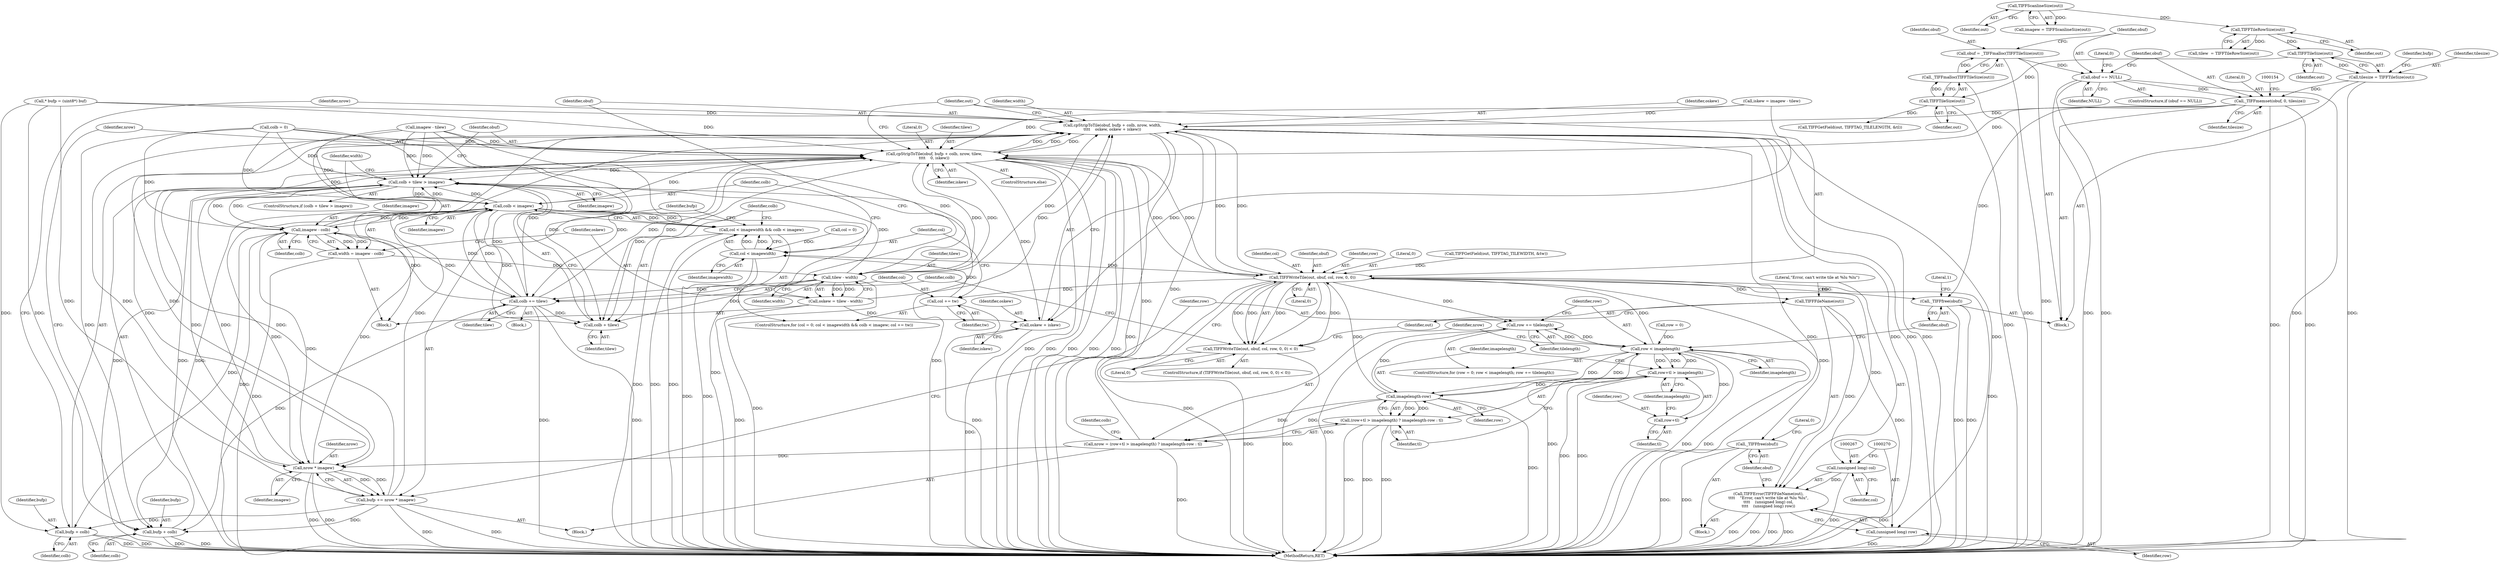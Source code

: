 digraph "0_libtiff_5ad9d8016fbb60109302d558f7edb2cb2a3bb8e3_0@API" {
"1000149" [label="(Call,_TIFFmemset(obuf, 0, tilesize))"];
"1000144" [label="(Call,obuf == NULL)"];
"1000138" [label="(Call,obuf = _TIFFmalloc(TIFFTileSize(out)))"];
"1000140" [label="(Call,_TIFFmalloc(TIFFTileSize(out)))"];
"1000141" [label="(Call,TIFFTileSize(out))"];
"1000123" [label="(Call,TIFFTileSize(out))"];
"1000112" [label="(Call,TIFFTileRowSize(out))"];
"1000107" [label="(Call,TIFFScanlineSize(out))"];
"1000121" [label="(Call,tilesize = TIFFTileSize(out))"];
"1000230" [label="(Call,cpStripToTile(obuf, bufp + colb, nrow, width,\n\t\t\t\t    oskew, oskew + iskew))"];
"1000242" [label="(Call,cpStripToTile(obuf, bufp + colb, nrow, tilew,\n\t\t\t\t    0, iskew))"];
"1000212" [label="(Call,colb + tilew > imagew)"];
"1000204" [label="(Call,colb < imagew)"];
"1000200" [label="(Call,col < imagewidth && colb < imagew)"];
"1000213" [label="(Call,colb + tilew)"];
"1000221" [label="(Call,imagew - colb)"];
"1000219" [label="(Call,width = imagew - colb)"];
"1000227" [label="(Call,tilew - width)"];
"1000225" [label="(Call,oskew = tilew - width)"];
"1000238" [label="(Call,oskew + iskew)"];
"1000276" [label="(Call,colb += tilew)"];
"1000244" [label="(Call,bufp + colb)"];
"1000232" [label="(Call,bufp + colb)"];
"1000281" [label="(Call,nrow * imagew)"];
"1000279" [label="(Call,bufp += nrow * imagew)"];
"1000253" [label="(Call,TIFFWriteTile(out, obuf, col, row, 0, 0))"];
"1000174" [label="(Call,row += tilelength)"];
"1000171" [label="(Call,row < imagelength)"];
"1000182" [label="(Call,row+tl > imagelength)"];
"1000187" [label="(Call,imagelength-row)"];
"1000179" [label="(Call,nrow = (row+tl > imagelength) ? imagelength-row : tl)"];
"1000181" [label="(Call,(row+tl > imagelength) ? imagelength-row : tl)"];
"1000183" [label="(Call,row+tl)"];
"1000207" [label="(Call,col += tw)"];
"1000201" [label="(Call,col < imagewidth)"];
"1000252" [label="(Call,TIFFWriteTile(out, obuf, col, row, 0, 0) < 0)"];
"1000263" [label="(Call,TIFFFileName(out))"];
"1000262" [label="(Call,TIFFError(TIFFFileName(out),\n\t\t\t\t    \"Error, can't write tile at %lu %lu\",\n\t\t\t\t    (unsigned long) col,\n\t\t\t\t    (unsigned long) row))"];
"1000266" [label="(Call,(unsigned long) col)"];
"1000269" [label="(Call,(unsigned long) row)"];
"1000272" [label="(Call,_TIFFfree(obuf))"];
"1000284" [label="(Call,_TIFFfree(obuf))"];
"1000192" [label="(Call,colb = 0)"];
"1000183" [label="(Call,row+tl)"];
"1000174" [label="(Call,row += tilelength)"];
"1000172" [label="(Identifier,row)"];
"1000187" [label="(Call,imagelength-row)"];
"1000265" [label="(Literal,\"Error, can't write tile at %lu %lu\")"];
"1000175" [label="(Identifier,row)"];
"1000255" [label="(Identifier,obuf)"];
"1000257" [label="(Identifier,row)"];
"1000277" [label="(Identifier,colb)"];
"1000246" [label="(Identifier,colb)"];
"1000146" [label="(Identifier,NULL)"];
"1000269" [label="(Call,(unsigned long) row)"];
"1000108" [label="(Identifier,out)"];
"1000123" [label="(Call,TIFFTileSize(out))"];
"1000144" [label="(Call,obuf == NULL)"];
"1000216" [label="(Identifier,imagew)"];
"1000151" [label="(Literal,0)"];
"1000110" [label="(Call,tilew  = TIFFTileRowSize(out))"];
"1000213" [label="(Call,colb + tilew)"];
"1000287" [label="(Literal,1)"];
"1000282" [label="(Identifier,nrow)"];
"1000259" [label="(Literal,0)"];
"1000208" [label="(Identifier,col)"];
"1000202" [label="(Identifier,col)"];
"1000239" [label="(Identifier,oskew)"];
"1000252" [label="(Call,TIFFWriteTile(out, obuf, col, row, 0, 0) < 0)"];
"1000168" [label="(Call,row = 0)"];
"1000107" [label="(Call,TIFFScanlineSize(out))"];
"1000247" [label="(Identifier,nrow)"];
"1000263" [label="(Call,TIFFFileName(out))"];
"1000186" [label="(Identifier,imagelength)"];
"1000217" [label="(Block,)"];
"1000117" [label="(Call,imagew - tilew)"];
"1000148" [label="(Literal,0)"];
"1000139" [label="(Identifier,obuf)"];
"1000258" [label="(Literal,0)"];
"1000176" [label="(Identifier,tilelength)"];
"1000145" [label="(Identifier,obuf)"];
"1000220" [label="(Identifier,width)"];
"1000127" [label="(Call,* bufp = (uint8*) buf)"];
"1000196" [label="(ControlStructure,for (col = 0; col < imagewidth && colb < imagew; col += tw))"];
"1000249" [label="(Literal,0)"];
"1000128" [label="(Identifier,bufp)"];
"1000271" [label="(Identifier,row)"];
"1000124" [label="(Identifier,out)"];
"1000243" [label="(Identifier,obuf)"];
"1000264" [label="(Identifier,out)"];
"1000212" [label="(Call,colb + tilew > imagew)"];
"1000280" [label="(Identifier,bufp)"];
"1000190" [label="(Identifier,tl)"];
"1000200" [label="(Call,col < imagewidth && colb < imagew)"];
"1000122" [label="(Identifier,tilesize)"];
"1000281" [label="(Call,nrow * imagew)"];
"1000197" [label="(Call,col = 0)"];
"1000184" [label="(Identifier,row)"];
"1000279" [label="(Call,bufp += nrow * imagew)"];
"1000240" [label="(Identifier,iskew)"];
"1000143" [label="(ControlStructure,if (obuf == NULL))"];
"1000285" [label="(Identifier,obuf)"];
"1000235" [label="(Identifier,nrow)"];
"1000278" [label="(Identifier,tilew)"];
"1000171" [label="(Call,row < imagelength)"];
"1000162" [label="(Call,TIFFGetField(out, TIFFTAG_TILEWIDTH, &tw))"];
"1000231" [label="(Identifier,obuf)"];
"1000140" [label="(Call,_TIFFmalloc(TIFFTileSize(out)))"];
"1000237" [label="(Identifier,oskew)"];
"1000223" [label="(Identifier,colb)"];
"1000230" [label="(Call,cpStripToTile(obuf, bufp + colb, nrow, width,\n\t\t\t\t    oskew, oskew + iskew))"];
"1000206" [label="(Identifier,imagew)"];
"1000229" [label="(Identifier,width)"];
"1000103" [label="(Block,)"];
"1000276" [label="(Call,colb += tilew)"];
"1000272" [label="(Call,_TIFFfree(obuf))"];
"1000273" [label="(Identifier,obuf)"];
"1000275" [label="(Literal,0)"];
"1000215" [label="(Identifier,tilew)"];
"1000210" [label="(Block,)"];
"1000221" [label="(Call,imagew - colb)"];
"1000185" [label="(Identifier,tl)"];
"1000205" [label="(Identifier,colb)"];
"1000193" [label="(Identifier,colb)"];
"1000177" [label="(Block,)"];
"1000182" [label="(Call,row+tl > imagelength)"];
"1000219" [label="(Call,width = imagew - colb)"];
"1000222" [label="(Identifier,imagew)"];
"1000138" [label="(Call,obuf = _TIFFmalloc(TIFFTileSize(out)))"];
"1000141" [label="(Call,TIFFTileSize(out))"];
"1000149" [label="(Call,_TIFFmemset(obuf, 0, tilesize))"];
"1000155" [label="(Call,TIFFGetField(out, TIFFTAG_TILELENGTH, &tl))"];
"1000241" [label="(ControlStructure,else)"];
"1000233" [label="(Identifier,bufp)"];
"1000253" [label="(Call,TIFFWriteTile(out, obuf, col, row, 0, 0))"];
"1000201" [label="(Call,col < imagewidth)"];
"1000250" [label="(Identifier,iskew)"];
"1000105" [label="(Call,imagew = TIFFScanlineSize(out))"];
"1000245" [label="(Identifier,bufp)"];
"1000288" [label="(MethodReturn,RET)"];
"1000232" [label="(Call,bufp + colb)"];
"1000236" [label="(Identifier,width)"];
"1000225" [label="(Call,oskew = tilew - width)"];
"1000112" [label="(Call,TIFFTileRowSize(out))"];
"1000209" [label="(Identifier,tw)"];
"1000113" [label="(Identifier,out)"];
"1000115" [label="(Call,iskew = imagew - tilew)"];
"1000227" [label="(Call,tilew - width)"];
"1000211" [label="(ControlStructure,if (colb + tilew > imagew))"];
"1000262" [label="(Call,TIFFError(TIFFFileName(out),\n\t\t\t\t    \"Error, can't write tile at %lu %lu\",\n\t\t\t\t    (unsigned long) col,\n\t\t\t\t    (unsigned long) row))"];
"1000256" [label="(Identifier,col)"];
"1000234" [label="(Identifier,colb)"];
"1000150" [label="(Identifier,obuf)"];
"1000238" [label="(Call,oskew + iskew)"];
"1000142" [label="(Identifier,out)"];
"1000179" [label="(Call,nrow = (row+tl > imagelength) ? imagelength-row : tl)"];
"1000226" [label="(Identifier,oskew)"];
"1000181" [label="(Call,(row+tl > imagelength) ? imagelength-row : tl)"];
"1000214" [label="(Identifier,colb)"];
"1000261" [label="(Block,)"];
"1000188" [label="(Identifier,imagelength)"];
"1000254" [label="(Identifier,out)"];
"1000251" [label="(ControlStructure,if (TIFFWriteTile(out, obuf, col, row, 0, 0) < 0))"];
"1000283" [label="(Identifier,imagew)"];
"1000242" [label="(Call,cpStripToTile(obuf, bufp + colb, nrow, tilew,\n\t\t\t\t    0, iskew))"];
"1000284" [label="(Call,_TIFFfree(obuf))"];
"1000121" [label="(Call,tilesize = TIFFTileSize(out))"];
"1000189" [label="(Identifier,row)"];
"1000152" [label="(Identifier,tilesize)"];
"1000244" [label="(Call,bufp + colb)"];
"1000173" [label="(Identifier,imagelength)"];
"1000268" [label="(Identifier,col)"];
"1000260" [label="(Literal,0)"];
"1000180" [label="(Identifier,nrow)"];
"1000248" [label="(Identifier,tilew)"];
"1000207" [label="(Call,col += tw)"];
"1000203" [label="(Identifier,imagewidth)"];
"1000204" [label="(Call,colb < imagew)"];
"1000167" [label="(ControlStructure,for (row = 0; row < imagelength; row += tilelength))"];
"1000228" [label="(Identifier,tilew)"];
"1000266" [label="(Call,(unsigned long) col)"];
"1000149" -> "1000103"  [label="AST: "];
"1000149" -> "1000152"  [label="CFG: "];
"1000150" -> "1000149"  [label="AST: "];
"1000151" -> "1000149"  [label="AST: "];
"1000152" -> "1000149"  [label="AST: "];
"1000154" -> "1000149"  [label="CFG: "];
"1000149" -> "1000288"  [label="DDG: "];
"1000149" -> "1000288"  [label="DDG: "];
"1000144" -> "1000149"  [label="DDG: "];
"1000121" -> "1000149"  [label="DDG: "];
"1000149" -> "1000230"  [label="DDG: "];
"1000149" -> "1000242"  [label="DDG: "];
"1000149" -> "1000284"  [label="DDG: "];
"1000144" -> "1000143"  [label="AST: "];
"1000144" -> "1000146"  [label="CFG: "];
"1000145" -> "1000144"  [label="AST: "];
"1000146" -> "1000144"  [label="AST: "];
"1000148" -> "1000144"  [label="CFG: "];
"1000150" -> "1000144"  [label="CFG: "];
"1000144" -> "1000288"  [label="DDG: "];
"1000144" -> "1000288"  [label="DDG: "];
"1000144" -> "1000288"  [label="DDG: "];
"1000138" -> "1000144"  [label="DDG: "];
"1000138" -> "1000103"  [label="AST: "];
"1000138" -> "1000140"  [label="CFG: "];
"1000139" -> "1000138"  [label="AST: "];
"1000140" -> "1000138"  [label="AST: "];
"1000145" -> "1000138"  [label="CFG: "];
"1000138" -> "1000288"  [label="DDG: "];
"1000140" -> "1000138"  [label="DDG: "];
"1000140" -> "1000141"  [label="CFG: "];
"1000141" -> "1000140"  [label="AST: "];
"1000140" -> "1000288"  [label="DDG: "];
"1000141" -> "1000140"  [label="DDG: "];
"1000141" -> "1000142"  [label="CFG: "];
"1000142" -> "1000141"  [label="AST: "];
"1000141" -> "1000288"  [label="DDG: "];
"1000123" -> "1000141"  [label="DDG: "];
"1000141" -> "1000155"  [label="DDG: "];
"1000123" -> "1000121"  [label="AST: "];
"1000123" -> "1000124"  [label="CFG: "];
"1000124" -> "1000123"  [label="AST: "];
"1000121" -> "1000123"  [label="CFG: "];
"1000123" -> "1000121"  [label="DDG: "];
"1000112" -> "1000123"  [label="DDG: "];
"1000112" -> "1000110"  [label="AST: "];
"1000112" -> "1000113"  [label="CFG: "];
"1000113" -> "1000112"  [label="AST: "];
"1000110" -> "1000112"  [label="CFG: "];
"1000112" -> "1000110"  [label="DDG: "];
"1000107" -> "1000112"  [label="DDG: "];
"1000107" -> "1000105"  [label="AST: "];
"1000107" -> "1000108"  [label="CFG: "];
"1000108" -> "1000107"  [label="AST: "];
"1000105" -> "1000107"  [label="CFG: "];
"1000107" -> "1000105"  [label="DDG: "];
"1000121" -> "1000103"  [label="AST: "];
"1000122" -> "1000121"  [label="AST: "];
"1000128" -> "1000121"  [label="CFG: "];
"1000121" -> "1000288"  [label="DDG: "];
"1000230" -> "1000217"  [label="AST: "];
"1000230" -> "1000238"  [label="CFG: "];
"1000231" -> "1000230"  [label="AST: "];
"1000232" -> "1000230"  [label="AST: "];
"1000235" -> "1000230"  [label="AST: "];
"1000236" -> "1000230"  [label="AST: "];
"1000237" -> "1000230"  [label="AST: "];
"1000238" -> "1000230"  [label="AST: "];
"1000254" -> "1000230"  [label="CFG: "];
"1000230" -> "1000288"  [label="DDG: "];
"1000230" -> "1000288"  [label="DDG: "];
"1000230" -> "1000288"  [label="DDG: "];
"1000230" -> "1000288"  [label="DDG: "];
"1000230" -> "1000288"  [label="DDG: "];
"1000230" -> "1000288"  [label="DDG: "];
"1000253" -> "1000230"  [label="DDG: "];
"1000279" -> "1000230"  [label="DDG: "];
"1000127" -> "1000230"  [label="DDG: "];
"1000221" -> "1000230"  [label="DDG: "];
"1000179" -> "1000230"  [label="DDG: "];
"1000242" -> "1000230"  [label="DDG: "];
"1000242" -> "1000230"  [label="DDG: "];
"1000227" -> "1000230"  [label="DDG: "];
"1000225" -> "1000230"  [label="DDG: "];
"1000115" -> "1000230"  [label="DDG: "];
"1000230" -> "1000242"  [label="DDG: "];
"1000230" -> "1000253"  [label="DDG: "];
"1000230" -> "1000281"  [label="DDG: "];
"1000242" -> "1000241"  [label="AST: "];
"1000242" -> "1000250"  [label="CFG: "];
"1000243" -> "1000242"  [label="AST: "];
"1000244" -> "1000242"  [label="AST: "];
"1000247" -> "1000242"  [label="AST: "];
"1000248" -> "1000242"  [label="AST: "];
"1000249" -> "1000242"  [label="AST: "];
"1000250" -> "1000242"  [label="AST: "];
"1000254" -> "1000242"  [label="CFG: "];
"1000242" -> "1000288"  [label="DDG: "];
"1000242" -> "1000288"  [label="DDG: "];
"1000242" -> "1000288"  [label="DDG: "];
"1000242" -> "1000288"  [label="DDG: "];
"1000242" -> "1000288"  [label="DDG: "];
"1000242" -> "1000212"  [label="DDG: "];
"1000242" -> "1000213"  [label="DDG: "];
"1000242" -> "1000227"  [label="DDG: "];
"1000242" -> "1000238"  [label="DDG: "];
"1000253" -> "1000242"  [label="DDG: "];
"1000279" -> "1000242"  [label="DDG: "];
"1000127" -> "1000242"  [label="DDG: "];
"1000192" -> "1000242"  [label="DDG: "];
"1000276" -> "1000242"  [label="DDG: "];
"1000204" -> "1000242"  [label="DDG: "];
"1000179" -> "1000242"  [label="DDG: "];
"1000117" -> "1000242"  [label="DDG: "];
"1000227" -> "1000242"  [label="DDG: "];
"1000115" -> "1000242"  [label="DDG: "];
"1000242" -> "1000253"  [label="DDG: "];
"1000242" -> "1000276"  [label="DDG: "];
"1000242" -> "1000281"  [label="DDG: "];
"1000212" -> "1000211"  [label="AST: "];
"1000212" -> "1000216"  [label="CFG: "];
"1000213" -> "1000212"  [label="AST: "];
"1000216" -> "1000212"  [label="AST: "];
"1000220" -> "1000212"  [label="CFG: "];
"1000243" -> "1000212"  [label="CFG: "];
"1000212" -> "1000288"  [label="DDG: "];
"1000212" -> "1000288"  [label="DDG: "];
"1000212" -> "1000288"  [label="DDG: "];
"1000212" -> "1000204"  [label="DDG: "];
"1000192" -> "1000212"  [label="DDG: "];
"1000276" -> "1000212"  [label="DDG: "];
"1000204" -> "1000212"  [label="DDG: "];
"1000204" -> "1000212"  [label="DDG: "];
"1000117" -> "1000212"  [label="DDG: "];
"1000117" -> "1000212"  [label="DDG: "];
"1000227" -> "1000212"  [label="DDG: "];
"1000221" -> "1000212"  [label="DDG: "];
"1000281" -> "1000212"  [label="DDG: "];
"1000212" -> "1000221"  [label="DDG: "];
"1000212" -> "1000281"  [label="DDG: "];
"1000204" -> "1000200"  [label="AST: "];
"1000204" -> "1000206"  [label="CFG: "];
"1000205" -> "1000204"  [label="AST: "];
"1000206" -> "1000204"  [label="AST: "];
"1000200" -> "1000204"  [label="CFG: "];
"1000204" -> "1000288"  [label="DDG: "];
"1000204" -> "1000200"  [label="DDG: "];
"1000204" -> "1000200"  [label="DDG: "];
"1000192" -> "1000204"  [label="DDG: "];
"1000276" -> "1000204"  [label="DDG: "];
"1000221" -> "1000204"  [label="DDG: "];
"1000117" -> "1000204"  [label="DDG: "];
"1000281" -> "1000204"  [label="DDG: "];
"1000204" -> "1000213"  [label="DDG: "];
"1000204" -> "1000221"  [label="DDG: "];
"1000204" -> "1000244"  [label="DDG: "];
"1000204" -> "1000276"  [label="DDG: "];
"1000204" -> "1000281"  [label="DDG: "];
"1000200" -> "1000196"  [label="AST: "];
"1000200" -> "1000201"  [label="CFG: "];
"1000201" -> "1000200"  [label="AST: "];
"1000214" -> "1000200"  [label="CFG: "];
"1000280" -> "1000200"  [label="CFG: "];
"1000200" -> "1000288"  [label="DDG: "];
"1000200" -> "1000288"  [label="DDG: "];
"1000200" -> "1000288"  [label="DDG: "];
"1000201" -> "1000200"  [label="DDG: "];
"1000201" -> "1000200"  [label="DDG: "];
"1000213" -> "1000215"  [label="CFG: "];
"1000214" -> "1000213"  [label="AST: "];
"1000215" -> "1000213"  [label="AST: "];
"1000216" -> "1000213"  [label="CFG: "];
"1000192" -> "1000213"  [label="DDG: "];
"1000276" -> "1000213"  [label="DDG: "];
"1000117" -> "1000213"  [label="DDG: "];
"1000227" -> "1000213"  [label="DDG: "];
"1000221" -> "1000219"  [label="AST: "];
"1000221" -> "1000223"  [label="CFG: "];
"1000222" -> "1000221"  [label="AST: "];
"1000223" -> "1000221"  [label="AST: "];
"1000219" -> "1000221"  [label="CFG: "];
"1000221" -> "1000288"  [label="DDG: "];
"1000221" -> "1000219"  [label="DDG: "];
"1000221" -> "1000219"  [label="DDG: "];
"1000192" -> "1000221"  [label="DDG: "];
"1000276" -> "1000221"  [label="DDG: "];
"1000221" -> "1000232"  [label="DDG: "];
"1000221" -> "1000276"  [label="DDG: "];
"1000221" -> "1000281"  [label="DDG: "];
"1000219" -> "1000217"  [label="AST: "];
"1000220" -> "1000219"  [label="AST: "];
"1000226" -> "1000219"  [label="CFG: "];
"1000219" -> "1000288"  [label="DDG: "];
"1000219" -> "1000227"  [label="DDG: "];
"1000227" -> "1000225"  [label="AST: "];
"1000227" -> "1000229"  [label="CFG: "];
"1000228" -> "1000227"  [label="AST: "];
"1000229" -> "1000227"  [label="AST: "];
"1000225" -> "1000227"  [label="CFG: "];
"1000227" -> "1000288"  [label="DDG: "];
"1000227" -> "1000225"  [label="DDG: "];
"1000227" -> "1000225"  [label="DDG: "];
"1000117" -> "1000227"  [label="DDG: "];
"1000227" -> "1000276"  [label="DDG: "];
"1000225" -> "1000217"  [label="AST: "];
"1000226" -> "1000225"  [label="AST: "];
"1000231" -> "1000225"  [label="CFG: "];
"1000225" -> "1000288"  [label="DDG: "];
"1000225" -> "1000238"  [label="DDG: "];
"1000238" -> "1000240"  [label="CFG: "];
"1000239" -> "1000238"  [label="AST: "];
"1000240" -> "1000238"  [label="AST: "];
"1000238" -> "1000288"  [label="DDG: "];
"1000115" -> "1000238"  [label="DDG: "];
"1000276" -> "1000210"  [label="AST: "];
"1000276" -> "1000278"  [label="CFG: "];
"1000277" -> "1000276"  [label="AST: "];
"1000278" -> "1000276"  [label="AST: "];
"1000208" -> "1000276"  [label="CFG: "];
"1000276" -> "1000288"  [label="DDG: "];
"1000276" -> "1000288"  [label="DDG: "];
"1000276" -> "1000244"  [label="DDG: "];
"1000192" -> "1000276"  [label="DDG: "];
"1000244" -> "1000246"  [label="CFG: "];
"1000245" -> "1000244"  [label="AST: "];
"1000246" -> "1000244"  [label="AST: "];
"1000247" -> "1000244"  [label="CFG: "];
"1000244" -> "1000288"  [label="DDG: "];
"1000244" -> "1000288"  [label="DDG: "];
"1000279" -> "1000244"  [label="DDG: "];
"1000127" -> "1000244"  [label="DDG: "];
"1000192" -> "1000244"  [label="DDG: "];
"1000232" -> "1000234"  [label="CFG: "];
"1000233" -> "1000232"  [label="AST: "];
"1000234" -> "1000232"  [label="AST: "];
"1000235" -> "1000232"  [label="CFG: "];
"1000232" -> "1000288"  [label="DDG: "];
"1000232" -> "1000288"  [label="DDG: "];
"1000279" -> "1000232"  [label="DDG: "];
"1000127" -> "1000232"  [label="DDG: "];
"1000281" -> "1000279"  [label="AST: "];
"1000281" -> "1000283"  [label="CFG: "];
"1000282" -> "1000281"  [label="AST: "];
"1000283" -> "1000281"  [label="AST: "];
"1000279" -> "1000281"  [label="CFG: "];
"1000281" -> "1000288"  [label="DDG: "];
"1000281" -> "1000288"  [label="DDG: "];
"1000281" -> "1000279"  [label="DDG: "];
"1000281" -> "1000279"  [label="DDG: "];
"1000179" -> "1000281"  [label="DDG: "];
"1000117" -> "1000281"  [label="DDG: "];
"1000279" -> "1000177"  [label="AST: "];
"1000280" -> "1000279"  [label="AST: "];
"1000175" -> "1000279"  [label="CFG: "];
"1000279" -> "1000288"  [label="DDG: "];
"1000279" -> "1000288"  [label="DDG: "];
"1000127" -> "1000279"  [label="DDG: "];
"1000253" -> "1000252"  [label="AST: "];
"1000253" -> "1000259"  [label="CFG: "];
"1000254" -> "1000253"  [label="AST: "];
"1000255" -> "1000253"  [label="AST: "];
"1000256" -> "1000253"  [label="AST: "];
"1000257" -> "1000253"  [label="AST: "];
"1000258" -> "1000253"  [label="AST: "];
"1000259" -> "1000253"  [label="AST: "];
"1000260" -> "1000253"  [label="CFG: "];
"1000253" -> "1000288"  [label="DDG: "];
"1000253" -> "1000174"  [label="DDG: "];
"1000253" -> "1000207"  [label="DDG: "];
"1000253" -> "1000252"  [label="DDG: "];
"1000253" -> "1000252"  [label="DDG: "];
"1000253" -> "1000252"  [label="DDG: "];
"1000253" -> "1000252"  [label="DDG: "];
"1000253" -> "1000252"  [label="DDG: "];
"1000162" -> "1000253"  [label="DDG: "];
"1000201" -> "1000253"  [label="DDG: "];
"1000187" -> "1000253"  [label="DDG: "];
"1000171" -> "1000253"  [label="DDG: "];
"1000253" -> "1000263"  [label="DDG: "];
"1000253" -> "1000266"  [label="DDG: "];
"1000253" -> "1000269"  [label="DDG: "];
"1000253" -> "1000272"  [label="DDG: "];
"1000253" -> "1000284"  [label="DDG: "];
"1000174" -> "1000167"  [label="AST: "];
"1000174" -> "1000176"  [label="CFG: "];
"1000175" -> "1000174"  [label="AST: "];
"1000176" -> "1000174"  [label="AST: "];
"1000172" -> "1000174"  [label="CFG: "];
"1000174" -> "1000288"  [label="DDG: "];
"1000174" -> "1000171"  [label="DDG: "];
"1000187" -> "1000174"  [label="DDG: "];
"1000171" -> "1000174"  [label="DDG: "];
"1000171" -> "1000167"  [label="AST: "];
"1000171" -> "1000173"  [label="CFG: "];
"1000172" -> "1000171"  [label="AST: "];
"1000173" -> "1000171"  [label="AST: "];
"1000180" -> "1000171"  [label="CFG: "];
"1000285" -> "1000171"  [label="CFG: "];
"1000171" -> "1000288"  [label="DDG: "];
"1000171" -> "1000288"  [label="DDG: "];
"1000171" -> "1000288"  [label="DDG: "];
"1000168" -> "1000171"  [label="DDG: "];
"1000187" -> "1000171"  [label="DDG: "];
"1000182" -> "1000171"  [label="DDG: "];
"1000171" -> "1000182"  [label="DDG: "];
"1000171" -> "1000182"  [label="DDG: "];
"1000171" -> "1000183"  [label="DDG: "];
"1000171" -> "1000187"  [label="DDG: "];
"1000182" -> "1000181"  [label="AST: "];
"1000182" -> "1000186"  [label="CFG: "];
"1000183" -> "1000182"  [label="AST: "];
"1000186" -> "1000182"  [label="AST: "];
"1000188" -> "1000182"  [label="CFG: "];
"1000190" -> "1000182"  [label="CFG: "];
"1000182" -> "1000288"  [label="DDG: "];
"1000182" -> "1000288"  [label="DDG: "];
"1000182" -> "1000187"  [label="DDG: "];
"1000187" -> "1000181"  [label="AST: "];
"1000187" -> "1000189"  [label="CFG: "];
"1000188" -> "1000187"  [label="AST: "];
"1000189" -> "1000187"  [label="AST: "];
"1000181" -> "1000187"  [label="CFG: "];
"1000187" -> "1000288"  [label="DDG: "];
"1000187" -> "1000179"  [label="DDG: "];
"1000187" -> "1000179"  [label="DDG: "];
"1000187" -> "1000181"  [label="DDG: "];
"1000187" -> "1000181"  [label="DDG: "];
"1000179" -> "1000177"  [label="AST: "];
"1000179" -> "1000181"  [label="CFG: "];
"1000180" -> "1000179"  [label="AST: "];
"1000181" -> "1000179"  [label="AST: "];
"1000193" -> "1000179"  [label="CFG: "];
"1000179" -> "1000288"  [label="DDG: "];
"1000181" -> "1000190"  [label="CFG: "];
"1000190" -> "1000181"  [label="AST: "];
"1000181" -> "1000288"  [label="DDG: "];
"1000181" -> "1000288"  [label="DDG: "];
"1000181" -> "1000288"  [label="DDG: "];
"1000183" -> "1000185"  [label="CFG: "];
"1000184" -> "1000183"  [label="AST: "];
"1000185" -> "1000183"  [label="AST: "];
"1000186" -> "1000183"  [label="CFG: "];
"1000207" -> "1000196"  [label="AST: "];
"1000207" -> "1000209"  [label="CFG: "];
"1000208" -> "1000207"  [label="AST: "];
"1000209" -> "1000207"  [label="AST: "];
"1000202" -> "1000207"  [label="CFG: "];
"1000207" -> "1000288"  [label="DDG: "];
"1000207" -> "1000201"  [label="DDG: "];
"1000201" -> "1000203"  [label="CFG: "];
"1000202" -> "1000201"  [label="AST: "];
"1000203" -> "1000201"  [label="AST: "];
"1000205" -> "1000201"  [label="CFG: "];
"1000201" -> "1000288"  [label="DDG: "];
"1000201" -> "1000288"  [label="DDG: "];
"1000197" -> "1000201"  [label="DDG: "];
"1000252" -> "1000251"  [label="AST: "];
"1000252" -> "1000260"  [label="CFG: "];
"1000260" -> "1000252"  [label="AST: "];
"1000264" -> "1000252"  [label="CFG: "];
"1000277" -> "1000252"  [label="CFG: "];
"1000252" -> "1000288"  [label="DDG: "];
"1000252" -> "1000288"  [label="DDG: "];
"1000263" -> "1000262"  [label="AST: "];
"1000263" -> "1000264"  [label="CFG: "];
"1000264" -> "1000263"  [label="AST: "];
"1000265" -> "1000263"  [label="CFG: "];
"1000263" -> "1000288"  [label="DDG: "];
"1000263" -> "1000262"  [label="DDG: "];
"1000262" -> "1000261"  [label="AST: "];
"1000262" -> "1000269"  [label="CFG: "];
"1000265" -> "1000262"  [label="AST: "];
"1000266" -> "1000262"  [label="AST: "];
"1000269" -> "1000262"  [label="AST: "];
"1000273" -> "1000262"  [label="CFG: "];
"1000262" -> "1000288"  [label="DDG: "];
"1000262" -> "1000288"  [label="DDG: "];
"1000262" -> "1000288"  [label="DDG: "];
"1000262" -> "1000288"  [label="DDG: "];
"1000266" -> "1000262"  [label="DDG: "];
"1000269" -> "1000262"  [label="DDG: "];
"1000266" -> "1000268"  [label="CFG: "];
"1000267" -> "1000266"  [label="AST: "];
"1000268" -> "1000266"  [label="AST: "];
"1000270" -> "1000266"  [label="CFG: "];
"1000266" -> "1000288"  [label="DDG: "];
"1000269" -> "1000271"  [label="CFG: "];
"1000270" -> "1000269"  [label="AST: "];
"1000271" -> "1000269"  [label="AST: "];
"1000269" -> "1000288"  [label="DDG: "];
"1000272" -> "1000261"  [label="AST: "];
"1000272" -> "1000273"  [label="CFG: "];
"1000273" -> "1000272"  [label="AST: "];
"1000275" -> "1000272"  [label="CFG: "];
"1000272" -> "1000288"  [label="DDG: "];
"1000272" -> "1000288"  [label="DDG: "];
"1000284" -> "1000103"  [label="AST: "];
"1000284" -> "1000285"  [label="CFG: "];
"1000285" -> "1000284"  [label="AST: "];
"1000287" -> "1000284"  [label="CFG: "];
"1000284" -> "1000288"  [label="DDG: "];
"1000284" -> "1000288"  [label="DDG: "];
}
